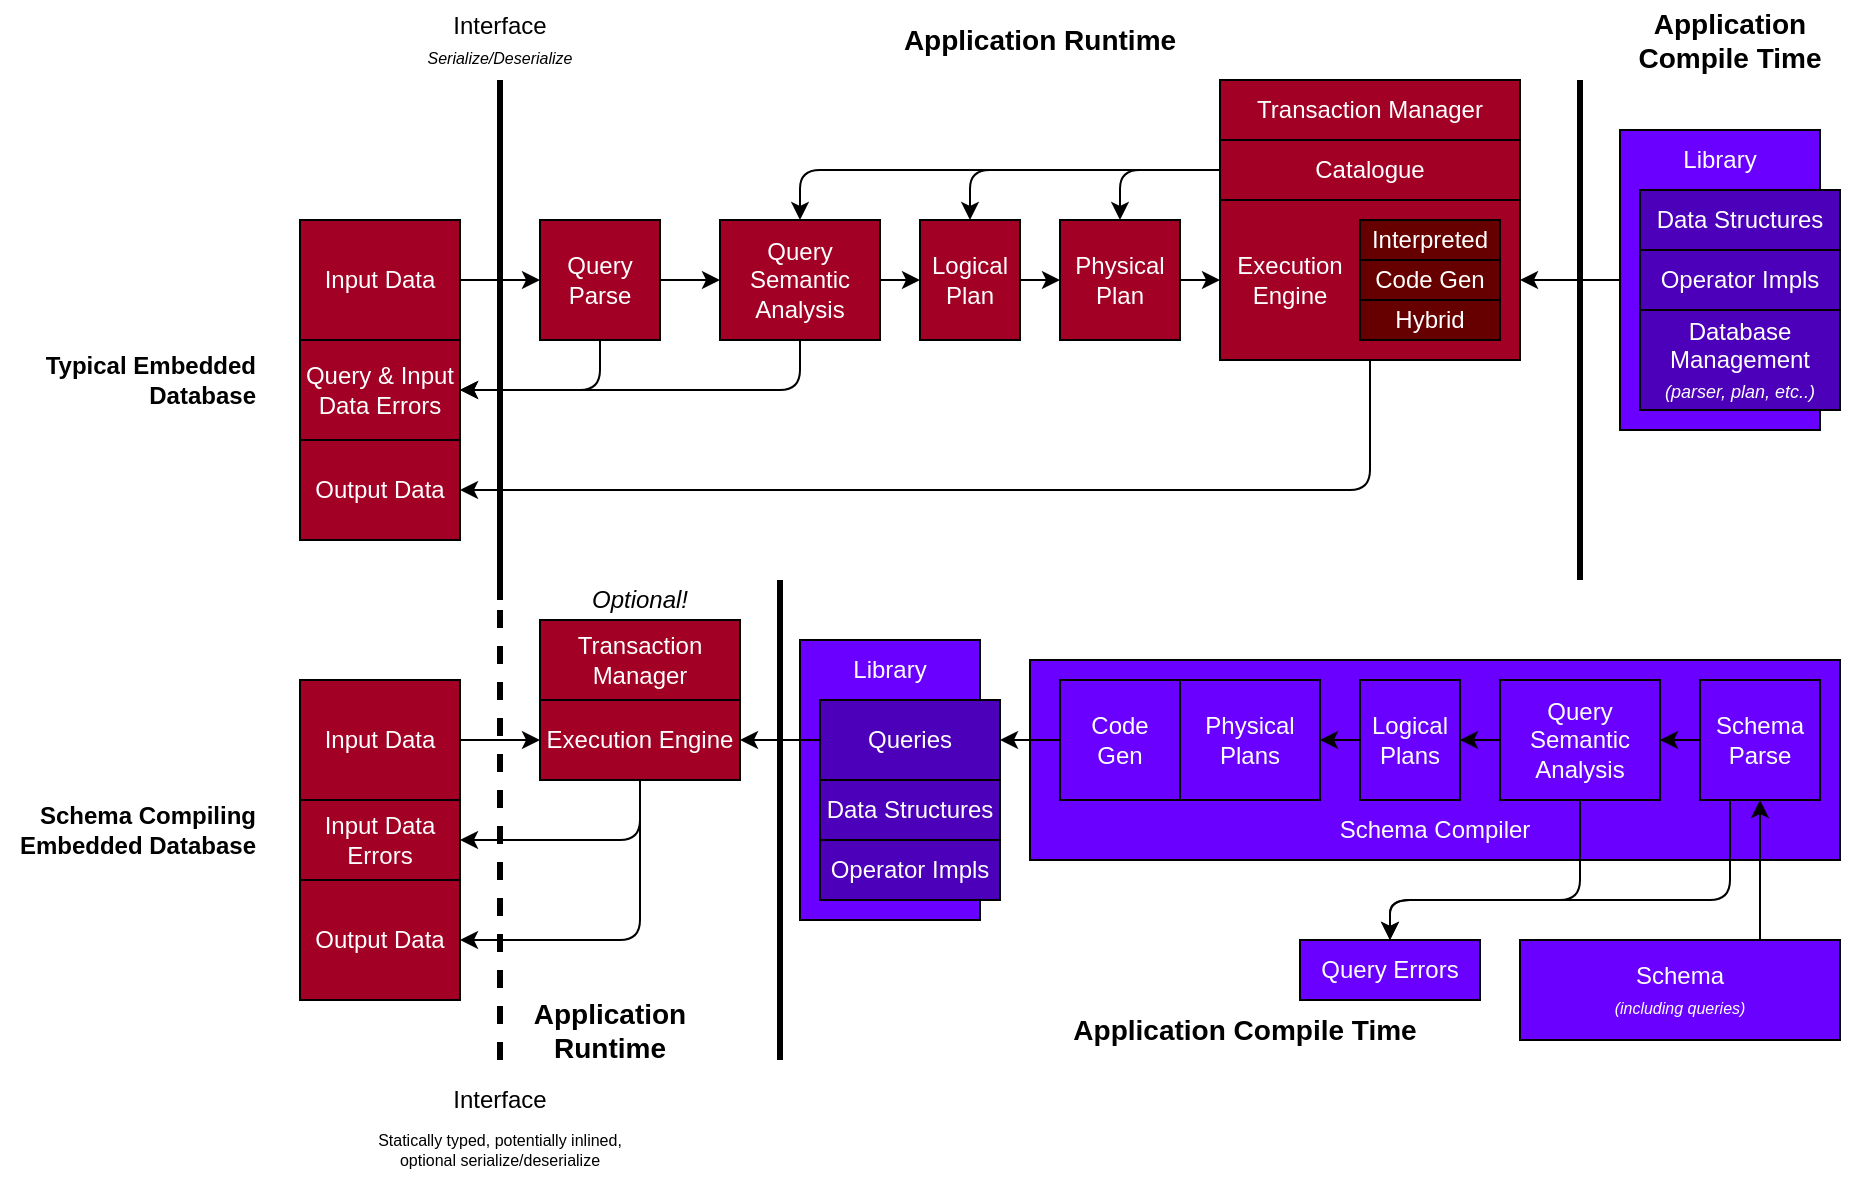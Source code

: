 <mxfile>
    <diagram id="7AHs-I0FYHEA2IkzUxYR" name="Page-1">
        <mxGraphModel dx="960" dy="1256" grid="1" gridSize="10" guides="1" tooltips="1" connect="1" arrows="1" fold="1" page="1" pageScale="1" pageWidth="850" pageHeight="1100" math="0" shadow="0">
            <root>
                <mxCell id="0"/>
                <mxCell id="1" parent="0"/>
                <mxCell id="94" value="" style="rounded=0;whiteSpace=wrap;html=1;fillColor=#6a00ff;fontColor=#ffffff;strokeColor=#000000;" vertex="1" parent="1">
                    <mxGeometry x="585" y="350" width="405" height="100" as="geometry"/>
                </mxCell>
                <mxCell id="30" style="edgeStyle=orthogonalEdgeStyle;html=1;exitX=0;exitY=0.5;exitDx=0;exitDy=0;entryX=1;entryY=0.5;entryDx=0;entryDy=0;strokeWidth=1;" edge="1" parent="1" source="21" target="8">
                    <mxGeometry relative="1" as="geometry"/>
                </mxCell>
                <mxCell id="21" value="" style="rounded=0;whiteSpace=wrap;html=1;fillColor=#6a00ff;fontColor=#ffffff;strokeColor=#000000;" vertex="1" parent="1">
                    <mxGeometry x="880" y="85" width="100" height="150" as="geometry"/>
                </mxCell>
                <mxCell id="33" style="edgeStyle=orthogonalEdgeStyle;html=1;exitX=1;exitY=0.5;exitDx=0;exitDy=0;entryX=0;entryY=0.5;entryDx=0;entryDy=0;strokeWidth=1;" edge="1" parent="1" source="2" target="4">
                    <mxGeometry relative="1" as="geometry"/>
                </mxCell>
                <mxCell id="2" value="Input Data" style="rounded=0;whiteSpace=wrap;html=1;fillColor=#a20025;fontColor=#ffffff;strokeColor=#000000;" vertex="1" parent="1">
                    <mxGeometry x="220" y="130" width="80" height="60" as="geometry"/>
                </mxCell>
                <mxCell id="16" style="edgeStyle=orthogonalEdgeStyle;html=1;exitX=1;exitY=0.5;exitDx=0;exitDy=0;entryX=0;entryY=0.5;entryDx=0;entryDy=0;" edge="1" parent="1" source="4" target="5">
                    <mxGeometry relative="1" as="geometry"/>
                </mxCell>
                <mxCell id="84" style="edgeStyle=orthogonalEdgeStyle;html=1;exitX=0.5;exitY=1;exitDx=0;exitDy=0;entryX=1;entryY=0.5;entryDx=0;entryDy=0;strokeWidth=1;fontSize=8;" edge="1" parent="1" source="4" target="83">
                    <mxGeometry relative="1" as="geometry"/>
                </mxCell>
                <mxCell id="4" value="Query &lt;br&gt;Parse" style="rounded=0;whiteSpace=wrap;html=1;fillColor=#a20025;fontColor=#ffffff;strokeColor=#000000;" vertex="1" parent="1">
                    <mxGeometry x="340" y="130" width="60" height="60" as="geometry"/>
                </mxCell>
                <mxCell id="13" style="edgeStyle=orthogonalEdgeStyle;html=1;exitX=1;exitY=0.5;exitDx=0;exitDy=0;entryX=0;entryY=0.5;entryDx=0;entryDy=0;" edge="1" parent="1" source="5" target="6">
                    <mxGeometry relative="1" as="geometry"/>
                </mxCell>
                <mxCell id="85" style="edgeStyle=orthogonalEdgeStyle;html=1;exitX=0.5;exitY=1;exitDx=0;exitDy=0;entryX=1;entryY=0.5;entryDx=0;entryDy=0;strokeWidth=1;fontSize=8;" edge="1" parent="1" source="5" target="83">
                    <mxGeometry relative="1" as="geometry"/>
                </mxCell>
                <mxCell id="5" value="Query Semantic Analysis" style="rounded=0;whiteSpace=wrap;html=1;fillColor=#a20025;fontColor=#ffffff;strokeColor=#000000;" vertex="1" parent="1">
                    <mxGeometry x="430" y="130" width="80" height="60" as="geometry"/>
                </mxCell>
                <mxCell id="14" style="edgeStyle=orthogonalEdgeStyle;html=1;exitX=1;exitY=0.5;exitDx=0;exitDy=0;entryX=0;entryY=0.5;entryDx=0;entryDy=0;" edge="1" parent="1" source="6" target="7">
                    <mxGeometry relative="1" as="geometry"/>
                </mxCell>
                <mxCell id="6" value="Logical&lt;br&gt;Plan" style="rounded=0;whiteSpace=wrap;html=1;fillColor=#a20025;fontColor=#ffffff;strokeColor=#000000;" vertex="1" parent="1">
                    <mxGeometry x="530" y="130" width="50" height="60" as="geometry"/>
                </mxCell>
                <mxCell id="15" style="edgeStyle=orthogonalEdgeStyle;html=1;exitX=1;exitY=0.5;exitDx=0;exitDy=0;entryX=0;entryY=0.5;entryDx=0;entryDy=0;" edge="1" parent="1" source="7" target="8">
                    <mxGeometry relative="1" as="geometry"/>
                </mxCell>
                <mxCell id="7" value="Physical&lt;br&gt;Plan" style="rounded=0;whiteSpace=wrap;html=1;fillColor=#a20025;fontColor=#ffffff;strokeColor=#000000;" vertex="1" parent="1">
                    <mxGeometry x="600" y="130" width="60" height="60" as="geometry"/>
                </mxCell>
                <mxCell id="31" style="edgeStyle=orthogonalEdgeStyle;html=1;exitX=0.5;exitY=1;exitDx=0;exitDy=0;strokeWidth=1;entryX=1;entryY=0.5;entryDx=0;entryDy=0;" edge="1" parent="1" source="8" target="32">
                    <mxGeometry relative="1" as="geometry">
                        <mxPoint x="360" y="250" as="targetPoint"/>
                    </mxGeometry>
                </mxCell>
                <mxCell id="8" value="" style="rounded=0;whiteSpace=wrap;html=1;fillColor=#a20025;fontColor=#ffffff;strokeColor=#000000;" vertex="1" parent="1">
                    <mxGeometry x="680" y="120" width="150" height="80" as="geometry"/>
                </mxCell>
                <mxCell id="9" value="Operator Impls" style="rounded=0;whiteSpace=wrap;html=1;fillColor=#4D00BA;fontColor=#ffffff;strokeColor=#000000;" vertex="1" parent="1">
                    <mxGeometry x="890" y="145" width="100" height="30" as="geometry"/>
                </mxCell>
                <mxCell id="10" value="Data Structures" style="rounded=0;whiteSpace=wrap;html=1;fillColor=#4D00BA;fontColor=#ffffff;strokeColor=#000000;" vertex="1" parent="1">
                    <mxGeometry x="890" y="115" width="100" height="30" as="geometry"/>
                </mxCell>
                <mxCell id="12" style="edgeStyle=orthogonalEdgeStyle;html=1;exitX=0;exitY=0.5;exitDx=0;exitDy=0;entryX=0.5;entryY=0;entryDx=0;entryDy=0;" edge="1" parent="1" source="11" target="5">
                    <mxGeometry relative="1" as="geometry">
                        <Array as="points">
                            <mxPoint x="470" y="105"/>
                        </Array>
                    </mxGeometry>
                </mxCell>
                <mxCell id="25" style="edgeStyle=orthogonalEdgeStyle;html=1;exitX=0;exitY=0.5;exitDx=0;exitDy=0;entryX=0.5;entryY=0;entryDx=0;entryDy=0;" edge="1" parent="1" source="11" target="6">
                    <mxGeometry relative="1" as="geometry"/>
                </mxCell>
                <mxCell id="26" style="edgeStyle=orthogonalEdgeStyle;html=1;exitX=0;exitY=0.5;exitDx=0;exitDy=0;entryX=0.5;entryY=0;entryDx=0;entryDy=0;" edge="1" parent="1" source="11" target="7">
                    <mxGeometry relative="1" as="geometry"/>
                </mxCell>
                <mxCell id="11" value="Catalogue" style="rounded=0;whiteSpace=wrap;html=1;fillColor=#a20025;fontColor=#ffffff;strokeColor=#000000;" vertex="1" parent="1">
                    <mxGeometry x="680" y="90" width="150" height="30" as="geometry"/>
                </mxCell>
                <mxCell id="17" value="Interpreted" style="rounded=0;whiteSpace=wrap;html=1;fillColor=#660000;fontColor=#ffffff;strokeColor=#000000;" vertex="1" parent="1">
                    <mxGeometry x="750" y="130" width="70" height="20" as="geometry"/>
                </mxCell>
                <mxCell id="18" value="Code Gen" style="rounded=0;whiteSpace=wrap;html=1;fillColor=#660000;fontColor=#ffffff;strokeColor=#000000;" vertex="1" parent="1">
                    <mxGeometry x="750" y="150" width="70" height="20" as="geometry"/>
                </mxCell>
                <mxCell id="19" value="Hybrid" style="rounded=0;whiteSpace=wrap;html=1;fillColor=#660000;fontColor=#ffffff;strokeColor=#000000;" vertex="1" parent="1">
                    <mxGeometry x="750" y="170" width="70" height="20" as="geometry"/>
                </mxCell>
                <mxCell id="20" value="Execution Engine" style="text;html=1;strokeColor=none;fillColor=none;align=center;verticalAlign=middle;whiteSpace=wrap;rounded=0;fontColor=#ffffff;" vertex="1" parent="1">
                    <mxGeometry x="680" y="145" width="70" height="30" as="geometry"/>
                </mxCell>
                <mxCell id="22" value="Library" style="text;html=1;strokeColor=none;fillColor=none;align=center;verticalAlign=middle;whiteSpace=wrap;rounded=0;fontColor=#FFFFFF;" vertex="1" parent="1">
                    <mxGeometry x="890" y="85" width="80" height="30" as="geometry"/>
                </mxCell>
                <mxCell id="23" value="Transaction Manager" style="rounded=0;whiteSpace=wrap;html=1;fillColor=#a20025;fontColor=#ffffff;strokeColor=#000000;" vertex="1" parent="1">
                    <mxGeometry x="680" y="60" width="150" height="30" as="geometry"/>
                </mxCell>
                <mxCell id="27" value="" style="endArrow=none;html=1;strokeWidth=3;entryX=0.5;entryY=1;entryDx=0;entryDy=0;" edge="1" parent="1" target="101">
                    <mxGeometry width="50" height="50" relative="1" as="geometry">
                        <mxPoint x="320" y="320" as="sourcePoint"/>
                        <mxPoint x="320" y="100" as="targetPoint"/>
                    </mxGeometry>
                </mxCell>
                <mxCell id="32" value="Output Data" style="rounded=0;whiteSpace=wrap;html=1;fillColor=#a20025;fontColor=#ffffff;strokeColor=#000000;" vertex="1" parent="1">
                    <mxGeometry x="220" y="240" width="80" height="50" as="geometry"/>
                </mxCell>
                <mxCell id="35" value="" style="rounded=0;whiteSpace=wrap;html=1;fillColor=#6a00ff;fontColor=#ffffff;strokeColor=#000000;" vertex="1" parent="1">
                    <mxGeometry x="470" y="340" width="90" height="140" as="geometry"/>
                </mxCell>
                <mxCell id="36" style="edgeStyle=orthogonalEdgeStyle;html=1;exitX=1;exitY=0.5;exitDx=0;exitDy=0;entryX=0;entryY=0.5;entryDx=0;entryDy=0;strokeWidth=1;" edge="1" parent="1" source="37">
                    <mxGeometry relative="1" as="geometry">
                        <mxPoint x="340" y="390.0" as="targetPoint"/>
                    </mxGeometry>
                </mxCell>
                <mxCell id="37" value="Input Data" style="rounded=0;whiteSpace=wrap;html=1;fillColor=#a20025;fontColor=#ffffff;strokeColor=#000000;" vertex="1" parent="1">
                    <mxGeometry x="220" y="360" width="80" height="60" as="geometry"/>
                </mxCell>
                <mxCell id="48" value="Operator Impls" style="rounded=0;whiteSpace=wrap;html=1;fillColor=#4D00BA;fontColor=#ffffff;strokeColor=#000000;" vertex="1" parent="1">
                    <mxGeometry x="480" y="440" width="90" height="30" as="geometry"/>
                </mxCell>
                <mxCell id="49" value="Data Structures" style="rounded=0;whiteSpace=wrap;html=1;fillColor=#4D00BA;fontColor=#ffffff;strokeColor=#000000;" vertex="1" parent="1">
                    <mxGeometry x="480" y="410" width="90" height="30" as="geometry"/>
                </mxCell>
                <mxCell id="58" value="Library" style="text;html=1;strokeColor=none;fillColor=none;align=center;verticalAlign=middle;whiteSpace=wrap;rounded=0;fontColor=#FFFFFF;" vertex="1" parent="1">
                    <mxGeometry x="470" y="340" width="90" height="30" as="geometry"/>
                </mxCell>
                <mxCell id="60" value="" style="endArrow=none;html=1;strokeWidth=3;dashed=1;" edge="1" parent="1">
                    <mxGeometry width="50" height="50" relative="1" as="geometry">
                        <mxPoint x="320" y="550" as="sourcePoint"/>
                        <mxPoint x="320" y="320" as="targetPoint"/>
                    </mxGeometry>
                </mxCell>
                <mxCell id="61" value="Output Data" style="rounded=0;whiteSpace=wrap;html=1;fillColor=#a20025;fontColor=#ffffff;strokeColor=#000000;" vertex="1" parent="1">
                    <mxGeometry x="220" y="460" width="80" height="60" as="geometry"/>
                </mxCell>
                <mxCell id="66" style="edgeStyle=orthogonalEdgeStyle;html=1;exitX=0.5;exitY=1;exitDx=0;exitDy=0;entryX=1;entryY=0.5;entryDx=0;entryDy=0;strokeWidth=1;" edge="1" parent="1" source="64" target="61">
                    <mxGeometry relative="1" as="geometry">
                        <Array as="points">
                            <mxPoint x="390" y="490"/>
                        </Array>
                    </mxGeometry>
                </mxCell>
                <mxCell id="69" style="edgeStyle=orthogonalEdgeStyle;html=1;exitX=0;exitY=0.5;exitDx=0;exitDy=0;entryX=1;entryY=0.5;entryDx=0;entryDy=0;strokeWidth=1;" edge="1" parent="1" source="62" target="64">
                    <mxGeometry relative="1" as="geometry"/>
                </mxCell>
                <mxCell id="62" value="Queries" style="rounded=0;whiteSpace=wrap;html=1;fillColor=#4D00BA;fontColor=#ffffff;strokeColor=#000000;" vertex="1" parent="1">
                    <mxGeometry x="480" y="370" width="90" height="40" as="geometry"/>
                </mxCell>
                <mxCell id="87" style="edgeStyle=orthogonalEdgeStyle;html=1;exitX=0.5;exitY=1;exitDx=0;exitDy=0;entryX=1;entryY=0.5;entryDx=0;entryDy=0;strokeWidth=1;fontSize=8;" edge="1" parent="1" source="64" target="86">
                    <mxGeometry relative="1" as="geometry"/>
                </mxCell>
                <mxCell id="64" value="Execution Engine" style="rounded=0;whiteSpace=wrap;html=1;fillColor=#a20025;fontColor=#ffffff;strokeColor=#000000;" vertex="1" parent="1">
                    <mxGeometry x="340" y="370" width="100" height="40" as="geometry"/>
                </mxCell>
                <mxCell id="67" value="" style="endArrow=none;html=1;strokeWidth=3;" edge="1" parent="1">
                    <mxGeometry width="50" height="50" relative="1" as="geometry">
                        <mxPoint x="860" y="310" as="sourcePoint"/>
                        <mxPoint x="860" y="60" as="targetPoint"/>
                    </mxGeometry>
                </mxCell>
                <mxCell id="68" value="" style="endArrow=none;html=1;strokeWidth=3;" edge="1" parent="1">
                    <mxGeometry width="50" height="50" relative="1" as="geometry">
                        <mxPoint x="460" y="550" as="sourcePoint"/>
                        <mxPoint x="460" y="310" as="targetPoint"/>
                    </mxGeometry>
                </mxCell>
                <mxCell id="75" style="edgeStyle=orthogonalEdgeStyle;html=1;exitX=0;exitY=0.5;exitDx=0;exitDy=0;entryX=1;entryY=0.5;entryDx=0;entryDy=0;strokeWidth=1;" edge="1" parent="1" source="71" target="72">
                    <mxGeometry relative="1" as="geometry"/>
                </mxCell>
                <mxCell id="92" style="edgeStyle=orthogonalEdgeStyle;html=1;exitX=0.25;exitY=1;exitDx=0;exitDy=0;entryX=0.5;entryY=0;entryDx=0;entryDy=0;strokeWidth=1;fontSize=8;" edge="1" parent="1" source="71" target="88">
                    <mxGeometry relative="1" as="geometry">
                        <Array as="points">
                            <mxPoint x="935" y="470"/>
                            <mxPoint x="765" y="470"/>
                        </Array>
                    </mxGeometry>
                </mxCell>
                <mxCell id="71" value="Schema&lt;br&gt;Parse" style="rounded=0;whiteSpace=wrap;html=1;fillColor=#6a00ff;fontColor=#ffffff;strokeColor=#000000;" vertex="1" parent="1">
                    <mxGeometry x="920" y="360" width="60" height="60" as="geometry"/>
                </mxCell>
                <mxCell id="76" style="edgeStyle=orthogonalEdgeStyle;html=1;exitX=0;exitY=0.5;exitDx=0;exitDy=0;entryX=1;entryY=0.5;entryDx=0;entryDy=0;strokeWidth=1;" edge="1" parent="1" source="72" target="73">
                    <mxGeometry relative="1" as="geometry"/>
                </mxCell>
                <mxCell id="93" style="edgeStyle=orthogonalEdgeStyle;html=1;exitX=0.5;exitY=1;exitDx=0;exitDy=0;strokeWidth=1;fontSize=8;entryX=0.5;entryY=0;entryDx=0;entryDy=0;" edge="1" parent="1" source="72" target="88">
                    <mxGeometry relative="1" as="geometry">
                        <mxPoint x="840" y="480" as="targetPoint"/>
                        <Array as="points">
                            <mxPoint x="860" y="470"/>
                            <mxPoint x="765" y="470"/>
                        </Array>
                    </mxGeometry>
                </mxCell>
                <mxCell id="72" value="Query Semantic Analysis" style="rounded=0;whiteSpace=wrap;html=1;fillColor=#6a00ff;fontColor=#ffffff;strokeColor=#000000;" vertex="1" parent="1">
                    <mxGeometry x="820" y="360" width="80" height="60" as="geometry"/>
                </mxCell>
                <mxCell id="77" style="edgeStyle=orthogonalEdgeStyle;html=1;exitX=0;exitY=0.5;exitDx=0;exitDy=0;entryX=1;entryY=0.5;entryDx=0;entryDy=0;strokeWidth=1;" edge="1" parent="1" source="73" target="74">
                    <mxGeometry relative="1" as="geometry"/>
                </mxCell>
                <mxCell id="73" value="Logical&lt;br&gt;Plans" style="rounded=0;whiteSpace=wrap;html=1;fillColor=#6a00ff;fontColor=#ffffff;strokeColor=#000000;" vertex="1" parent="1">
                    <mxGeometry x="750" y="360" width="50" height="60" as="geometry"/>
                </mxCell>
                <mxCell id="74" value="Physical&lt;br&gt;Plans" style="rounded=0;whiteSpace=wrap;html=1;fillColor=#6a00ff;fontColor=#ffffff;strokeColor=#000000;" vertex="1" parent="1">
                    <mxGeometry x="660" y="360" width="70" height="60" as="geometry"/>
                </mxCell>
                <mxCell id="80" style="edgeStyle=orthogonalEdgeStyle;html=1;exitX=0;exitY=0.5;exitDx=0;exitDy=0;entryX=1;entryY=0.5;entryDx=0;entryDy=0;strokeWidth=1;" edge="1" parent="1" source="78" target="62">
                    <mxGeometry relative="1" as="geometry"/>
                </mxCell>
                <mxCell id="78" value="Code&lt;br&gt;Gen" style="rounded=0;whiteSpace=wrap;html=1;fillColor=#6a00ff;fontColor=#ffffff;strokeColor=#000000;" vertex="1" parent="1">
                    <mxGeometry x="600" y="360" width="60" height="60" as="geometry"/>
                </mxCell>
                <mxCell id="82" style="edgeStyle=orthogonalEdgeStyle;html=1;exitX=0.75;exitY=0;exitDx=0;exitDy=0;entryX=0.5;entryY=1;entryDx=0;entryDy=0;strokeWidth=1;fontSize=8;" edge="1" parent="1" source="81" target="71">
                    <mxGeometry relative="1" as="geometry">
                        <Array as="points">
                            <mxPoint x="950" y="490"/>
                        </Array>
                    </mxGeometry>
                </mxCell>
                <mxCell id="81" value="Schema&lt;br&gt;&lt;font style=&quot;font-size: 8px;&quot;&gt;&lt;i&gt;(including queries)&lt;/i&gt;&lt;/font&gt;" style="rounded=0;whiteSpace=wrap;html=1;fillColor=#6a00ff;fontColor=#ffffff;strokeColor=#000000;" vertex="1" parent="1">
                    <mxGeometry x="830" y="490" width="160" height="50" as="geometry"/>
                </mxCell>
                <mxCell id="83" value="Query &amp;amp; Input Data Errors" style="rounded=0;whiteSpace=wrap;html=1;fillColor=#a20025;fontColor=#ffffff;strokeColor=#000000;" vertex="1" parent="1">
                    <mxGeometry x="220" y="190" width="80" height="50" as="geometry"/>
                </mxCell>
                <mxCell id="86" value="Input Data Errors" style="rounded=0;whiteSpace=wrap;html=1;fillColor=#a20025;fontColor=#ffffff;strokeColor=#000000;" vertex="1" parent="1">
                    <mxGeometry x="220" y="420" width="80" height="40" as="geometry"/>
                </mxCell>
                <mxCell id="88" value="Query Errors" style="rounded=0;whiteSpace=wrap;html=1;fillColor=#6a00ff;fontColor=#ffffff;strokeColor=#000000;" vertex="1" parent="1">
                    <mxGeometry x="720" y="490" width="90" height="30" as="geometry"/>
                </mxCell>
                <mxCell id="95" value="Schema Compiler" style="text;html=1;strokeColor=none;fillColor=none;align=center;verticalAlign=middle;whiteSpace=wrap;rounded=0;fontSize=12;fontStyle=0;fontColor=#FFFFFF;" vertex="1" parent="1">
                    <mxGeometry x="585" y="420" width="405" height="30" as="geometry"/>
                </mxCell>
                <mxCell id="97" value="Optional!" style="text;html=1;strokeColor=none;fillColor=none;align=center;verticalAlign=middle;whiteSpace=wrap;rounded=0;fontSize=12;fontStyle=2" vertex="1" parent="1">
                    <mxGeometry x="360" y="310" width="60" height="20" as="geometry"/>
                </mxCell>
                <mxCell id="98" value="Application Compile Time" style="text;html=1;strokeColor=none;fillColor=none;align=center;verticalAlign=middle;whiteSpace=wrap;rounded=0;fontSize=14;fontStyle=1" vertex="1" parent="1">
                    <mxGeometry x="870" y="25" width="130" height="30" as="geometry"/>
                </mxCell>
                <mxCell id="99" value="Database Management&lt;br&gt;&lt;font style=&quot;font-size: 9px;&quot;&gt;&lt;i&gt;(parser, plan, etc..)&lt;/i&gt;&lt;/font&gt;" style="rounded=0;whiteSpace=wrap;html=1;fillColor=#4D00BA;fontColor=#ffffff;strokeColor=#000000;" vertex="1" parent="1">
                    <mxGeometry x="890" y="175" width="100" height="50" as="geometry"/>
                </mxCell>
                <mxCell id="100" value="Application Runtime" style="text;html=1;strokeColor=none;fillColor=none;align=center;verticalAlign=middle;whiteSpace=wrap;rounded=0;fontSize=14;fontStyle=1" vertex="1" parent="1">
                    <mxGeometry x="520" y="25" width="140" height="30" as="geometry"/>
                </mxCell>
                <mxCell id="101" value="Interface&lt;br&gt;&lt;i&gt;&lt;font style=&quot;font-size: 8px;&quot;&gt;Serialize/Deserialize&lt;/font&gt;&lt;/i&gt;" style="text;html=1;strokeColor=none;fillColor=none;align=center;verticalAlign=middle;whiteSpace=wrap;rounded=0;fontSize=12;" vertex="1" parent="1">
                    <mxGeometry x="250" y="20" width="140" height="40" as="geometry"/>
                </mxCell>
                <mxCell id="102" value="Interface" style="text;html=1;strokeColor=none;fillColor=none;align=center;verticalAlign=middle;whiteSpace=wrap;rounded=0;fontSize=12;" vertex="1" parent="1">
                    <mxGeometry x="235" y="550" width="170" height="40" as="geometry"/>
                </mxCell>
                <mxCell id="105" value="Typical Embedded Database" style="text;html=1;strokeColor=none;fillColor=none;align=right;verticalAlign=middle;whiteSpace=wrap;rounded=0;fontSize=12;fontStyle=1" vertex="1" parent="1">
                    <mxGeometry x="70" y="185" width="130" height="50" as="geometry"/>
                </mxCell>
                <mxCell id="106" value="Schema Compiling Embedded Database" style="text;html=1;strokeColor=none;fillColor=none;align=right;verticalAlign=middle;whiteSpace=wrap;rounded=0;fontSize=12;fontStyle=1" vertex="1" parent="1">
                    <mxGeometry x="70" y="410" width="130" height="50" as="geometry"/>
                </mxCell>
                <mxCell id="107" value="Application Runtime" style="text;html=1;strokeColor=none;fillColor=none;align=center;verticalAlign=middle;whiteSpace=wrap;rounded=0;fontSize=14;fontStyle=1" vertex="1" parent="1">
                    <mxGeometry x="330" y="520" width="90" height="30" as="geometry"/>
                </mxCell>
                <mxCell id="108" value="Application Compile Time" style="text;html=1;strokeColor=none;fillColor=none;align=center;verticalAlign=middle;whiteSpace=wrap;rounded=0;fontSize=14;fontStyle=1" vertex="1" parent="1">
                    <mxGeometry x="600" y="520" width="185" height="30" as="geometry"/>
                </mxCell>
                <mxCell id="110" value="Transaction Manager" style="rounded=0;whiteSpace=wrap;html=1;fillColor=#a20025;fontColor=#ffffff;strokeColor=#000000;" vertex="1" parent="1">
                    <mxGeometry x="340" y="330" width="100" height="40" as="geometry"/>
                </mxCell>
                <mxCell id="112" value="&lt;font style=&quot;font-size: 8px;&quot;&gt;Statically typed, potentially inlined, optional serialize/deserialize&lt;/font&gt;" style="text;html=1;strokeColor=none;fillColor=none;align=center;verticalAlign=middle;whiteSpace=wrap;rounded=0;fontSize=8;" vertex="1" parent="1">
                    <mxGeometry x="245" y="580" width="150" height="30" as="geometry"/>
                </mxCell>
            </root>
        </mxGraphModel>
    </diagram>
</mxfile>